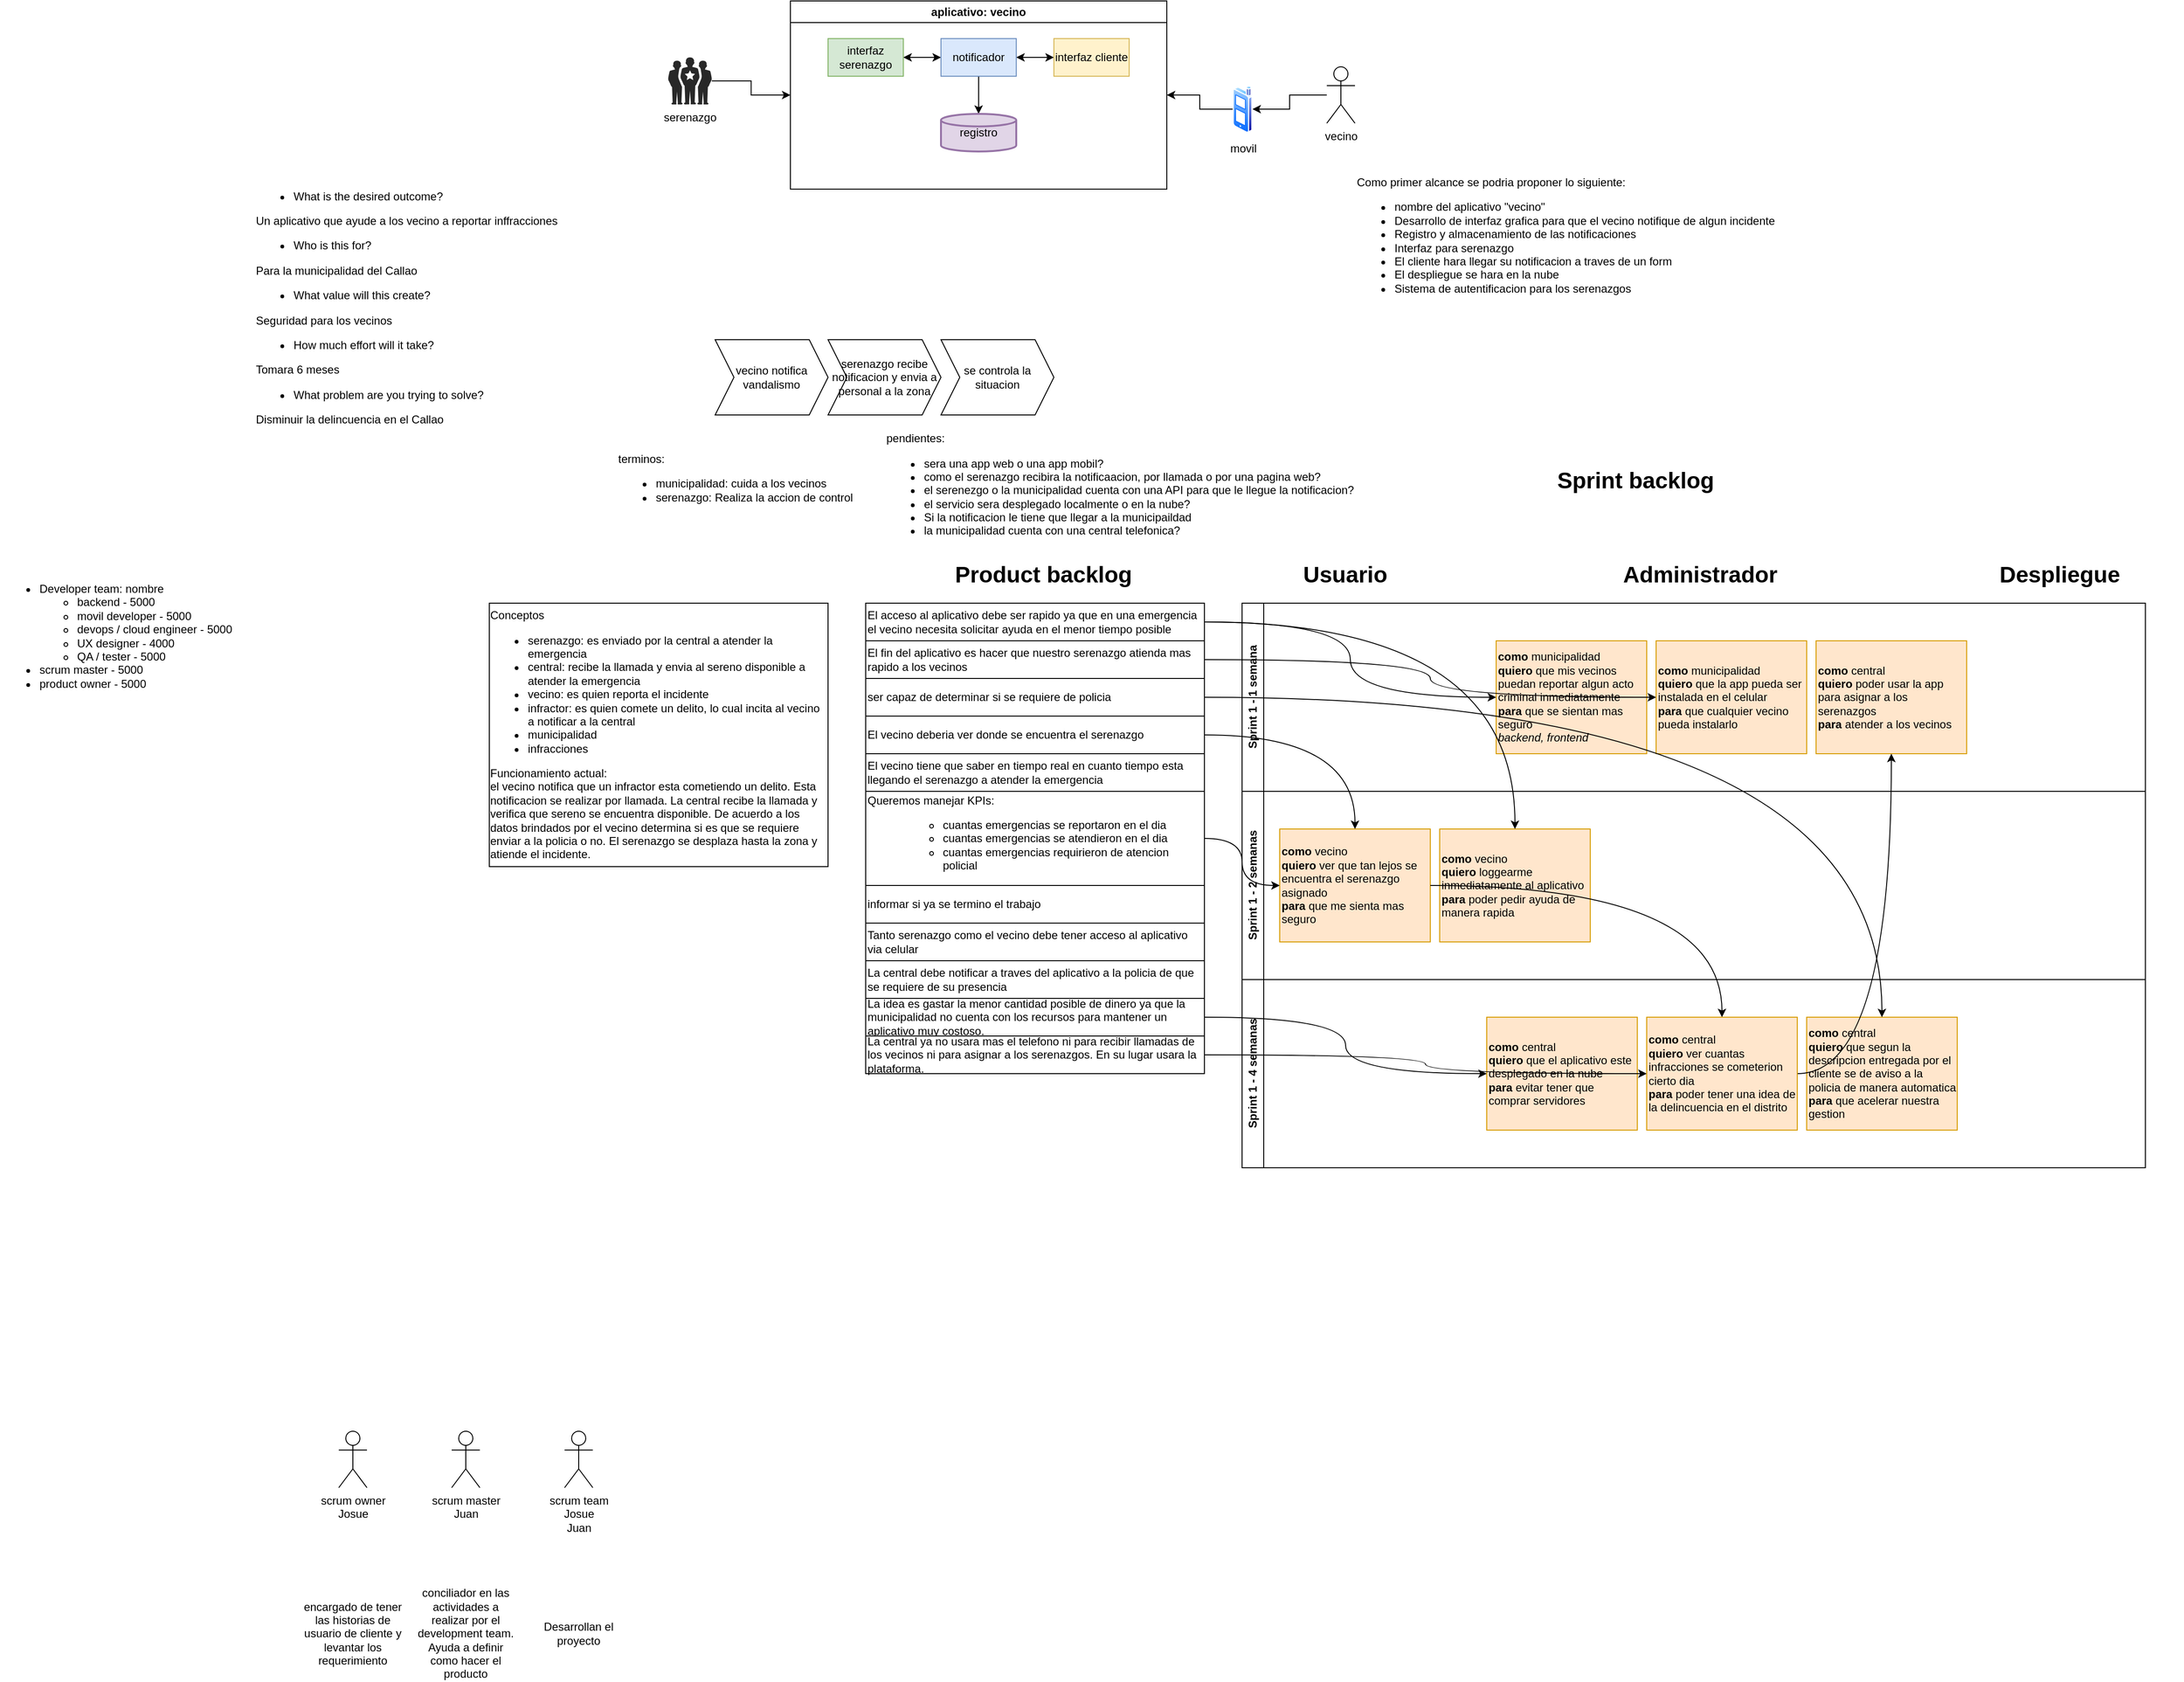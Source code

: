 <mxfile version="21.3.2" type="github">
  <diagram name="Página-1" id="Bkhv1BzIpxXXVQEzDvKO">
    <mxGraphModel dx="1635" dy="463" grid="1" gridSize="10" guides="0" tooltips="1" connect="1" arrows="1" fold="1" page="1" pageScale="1" pageWidth="827" pageHeight="1169" math="0" shadow="0">
      <root>
        <mxCell id="0" />
        <mxCell id="1" parent="0" />
        <mxCell id="rcJcJloOi9SXId4dmmQ6-50" style="edgeStyle=orthogonalEdgeStyle;rounded=0;orthogonalLoop=1;jettySize=auto;html=1;" parent="1" source="rcJcJloOi9SXId4dmmQ6-2" target="rcJcJloOi9SXId4dmmQ6-9" edge="1">
          <mxGeometry relative="1" as="geometry" />
        </mxCell>
        <mxCell id="rcJcJloOi9SXId4dmmQ6-2" value="vecino" style="shape=umlActor;verticalLabelPosition=bottom;verticalAlign=top;html=1;outlineConnect=0;" parent="1" vertex="1">
          <mxGeometry x="730" y="110" width="30" height="60" as="geometry" />
        </mxCell>
        <mxCell id="rcJcJloOi9SXId4dmmQ6-51" style="edgeStyle=orthogonalEdgeStyle;rounded=0;orthogonalLoop=1;jettySize=auto;html=1;" parent="1" source="rcJcJloOi9SXId4dmmQ6-9" target="rcJcJloOi9SXId4dmmQ6-41" edge="1">
          <mxGeometry relative="1" as="geometry" />
        </mxCell>
        <mxCell id="rcJcJloOi9SXId4dmmQ6-9" value="movil" style="image;aspect=fixed;perimeter=ellipsePerimeter;html=1;align=center;shadow=0;dashed=0;spacingTop=3;image=img/lib/active_directory/cell_phone.svg;" parent="1" vertex="1">
          <mxGeometry x="630" y="130" width="21" height="50" as="geometry" />
        </mxCell>
        <mxCell id="rcJcJloOi9SXId4dmmQ6-26" value="vecino notifica vandalismo" style="shape=step;perimeter=stepPerimeter;whiteSpace=wrap;html=1;fixedSize=1;" parent="1" vertex="1">
          <mxGeometry x="80" y="400" width="120" height="80" as="geometry" />
        </mxCell>
        <mxCell id="rcJcJloOi9SXId4dmmQ6-27" value="serenazgo recibe notificacion y envia a personal a la zona" style="shape=step;perimeter=stepPerimeter;whiteSpace=wrap;html=1;fixedSize=1;" parent="1" vertex="1">
          <mxGeometry x="200" y="400" width="120" height="80" as="geometry" />
        </mxCell>
        <mxCell id="rcJcJloOi9SXId4dmmQ6-28" value="se controla la situacion" style="shape=step;perimeter=stepPerimeter;whiteSpace=wrap;html=1;fixedSize=1;" parent="1" vertex="1">
          <mxGeometry x="320" y="400" width="120" height="80" as="geometry" />
        </mxCell>
        <mxCell id="rcJcJloOi9SXId4dmmQ6-36" value="pendientes:&lt;br&gt;&lt;ul&gt;&lt;li&gt;sera una app web o una app mobil?&lt;br&gt;&lt;/li&gt;&lt;li&gt;como el serenazgo recibira la notificaacion, por llamada o por una pagina web?&lt;/li&gt;&lt;li&gt;el serenezgo o la municipalidad cuenta con una API para que le llegue la notificacion?&lt;/li&gt;&lt;li&gt;el servicio sera desplegado localmente o en la nube?&lt;/li&gt;&lt;li&gt;Si la notificacion le tiene que llegar a la municipaildad&lt;/li&gt;&lt;li&gt;la municipalidad cuenta con una central telefonica?&amp;nbsp;&lt;/li&gt;&lt;/ul&gt;" style="text;html=1;align=left;verticalAlign=middle;resizable=0;points=[];autosize=1;strokeColor=none;fillColor=none;" parent="1" vertex="1">
          <mxGeometry x="260" y="490" width="520" height="140" as="geometry" />
        </mxCell>
        <mxCell id="rcJcJloOi9SXId4dmmQ6-40" value="terminos:&lt;br&gt;&lt;ul&gt;&lt;li&gt;municipalidad: cuida a los vecinos&lt;/li&gt;&lt;li&gt;serenazgo: Realiza la accion de control&lt;/li&gt;&lt;/ul&gt;" style="text;html=1;align=left;verticalAlign=middle;resizable=0;points=[];autosize=1;strokeColor=none;fillColor=none;" parent="1" vertex="1">
          <mxGeometry x="-25" y="513" width="270" height="80" as="geometry" />
        </mxCell>
        <mxCell id="rcJcJloOi9SXId4dmmQ6-41" value="aplicativo: vecino" style="swimlane;whiteSpace=wrap;html=1;" parent="1" vertex="1">
          <mxGeometry x="160" y="40" width="400" height="200" as="geometry" />
        </mxCell>
        <mxCell id="rcJcJloOi9SXId4dmmQ6-44" value="" style="edgeStyle=orthogonalEdgeStyle;rounded=0;orthogonalLoop=1;jettySize=auto;html=1;startArrow=classic;startFill=1;" parent="rcJcJloOi9SXId4dmmQ6-41" source="rcJcJloOi9SXId4dmmQ6-42" target="rcJcJloOi9SXId4dmmQ6-43" edge="1">
          <mxGeometry relative="1" as="geometry" />
        </mxCell>
        <mxCell id="rcJcJloOi9SXId4dmmQ6-42" value="interfaz serenazgo" style="rounded=0;whiteSpace=wrap;html=1;fillColor=#d5e8d4;strokeColor=#82b366;" parent="rcJcJloOi9SXId4dmmQ6-41" vertex="1">
          <mxGeometry x="40" y="40" width="80" height="40" as="geometry" />
        </mxCell>
        <mxCell id="rcJcJloOi9SXId4dmmQ6-46" value="" style="edgeStyle=orthogonalEdgeStyle;rounded=0;orthogonalLoop=1;jettySize=auto;html=1;startArrow=classic;startFill=1;" parent="rcJcJloOi9SXId4dmmQ6-41" source="rcJcJloOi9SXId4dmmQ6-43" target="rcJcJloOi9SXId4dmmQ6-45" edge="1">
          <mxGeometry relative="1" as="geometry" />
        </mxCell>
        <mxCell id="rcJcJloOi9SXId4dmmQ6-58" style="edgeStyle=orthogonalEdgeStyle;rounded=0;orthogonalLoop=1;jettySize=auto;html=1;" parent="rcJcJloOi9SXId4dmmQ6-41" source="rcJcJloOi9SXId4dmmQ6-43" target="rcJcJloOi9SXId4dmmQ6-57" edge="1">
          <mxGeometry relative="1" as="geometry" />
        </mxCell>
        <mxCell id="rcJcJloOi9SXId4dmmQ6-43" value="notificador" style="rounded=0;whiteSpace=wrap;html=1;fillColor=#dae8fc;strokeColor=#6c8ebf;" parent="rcJcJloOi9SXId4dmmQ6-41" vertex="1">
          <mxGeometry x="160" y="40" width="80" height="40" as="geometry" />
        </mxCell>
        <mxCell id="rcJcJloOi9SXId4dmmQ6-45" value="interfaz cliente" style="rounded=0;whiteSpace=wrap;html=1;fillColor=#fff2cc;strokeColor=#d6b656;" parent="rcJcJloOi9SXId4dmmQ6-41" vertex="1">
          <mxGeometry x="280" y="40" width="80" height="40" as="geometry" />
        </mxCell>
        <mxCell id="rcJcJloOi9SXId4dmmQ6-57" value="registro" style="strokeWidth=2;html=1;shape=mxgraph.flowchart.database;whiteSpace=wrap;fillColor=#e1d5e7;strokeColor=#9673a6;" parent="rcJcJloOi9SXId4dmmQ6-41" vertex="1">
          <mxGeometry x="160" y="120" width="80" height="40" as="geometry" />
        </mxCell>
        <mxCell id="rcJcJloOi9SXId4dmmQ6-48" style="edgeStyle=orthogonalEdgeStyle;rounded=0;orthogonalLoop=1;jettySize=auto;html=1;" parent="1" source="rcJcJloOi9SXId4dmmQ6-47" target="rcJcJloOi9SXId4dmmQ6-41" edge="1">
          <mxGeometry relative="1" as="geometry" />
        </mxCell>
        <mxCell id="rcJcJloOi9SXId4dmmQ6-47" value="serenazgo" style="verticalLabelPosition=bottom;sketch=0;html=1;fillColor=#282828;strokeColor=none;verticalAlign=top;pointerEvents=1;align=center;shape=mxgraph.cisco_safe.people_places_things_icons.icon1;" parent="1" vertex="1">
          <mxGeometry x="30" y="100" width="46.5" height="50" as="geometry" />
        </mxCell>
        <mxCell id="rcJcJloOi9SXId4dmmQ6-56" value="&lt;div&gt;Como primer alcance se podria proponer lo siguiente:&lt;/div&gt;&lt;div&gt;&lt;ul&gt;&lt;li&gt;nombre del aplicativo &quot;vecino&quot;&lt;/li&gt;&lt;li&gt;Desarrollo de interfaz grafica para que el vecino notifique de algun incidente&lt;/li&gt;&lt;li&gt;Registro y almacenamiento de las notificaciones&lt;/li&gt;&lt;li&gt;Interfaz para serenazgo&lt;/li&gt;&lt;li&gt;El cliente hara llegar su notificacion a traves de un form&lt;/li&gt;&lt;li&gt;El despliegue se hara en la nube&lt;/li&gt;&lt;li&gt;Sistema de autentificacion para los serenazgos&lt;/li&gt;&lt;/ul&gt;&lt;/div&gt;" style="text;html=1;align=left;verticalAlign=middle;resizable=0;points=[];autosize=1;strokeColor=none;fillColor=none;" parent="1" vertex="1">
          <mxGeometry x="760" y="220" width="470" height="150" as="geometry" />
        </mxCell>
        <mxCell id="HjE2S8ZvpKFxGUU12qkj-8" value="&lt;h1&gt;Product backlog&lt;/h1&gt;" style="text;html=1;strokeColor=none;fillColor=none;spacing=5;spacingTop=-20;whiteSpace=wrap;overflow=hidden;rounded=0;" parent="1" vertex="1">
          <mxGeometry x="330" y="630" width="200" height="120" as="geometry" />
        </mxCell>
        <mxCell id="HjE2S8ZvpKFxGUU12qkj-11" value="&lt;h1&gt;Sprint backlog&lt;/h1&gt;" style="text;html=1;strokeColor=none;fillColor=none;spacing=5;spacingTop=-20;whiteSpace=wrap;overflow=hidden;rounded=0;" parent="1" vertex="1">
          <mxGeometry x="970" y="530" width="200" height="120" as="geometry" />
        </mxCell>
        <mxCell id="HjE2S8ZvpKFxGUU12qkj-13" value="&lt;div style=&quot;text-align: left;&quot;&gt;Conceptos&lt;/div&gt;&lt;ul style=&quot;border-color: var(--border-color); text-align: left;&quot;&gt;&lt;li&gt;&lt;span style=&quot;background-color: initial;&quot;&gt;serenazgo: es enviado por la central a atender la emergencia&lt;/span&gt;&lt;br&gt;&lt;/li&gt;&lt;li&gt;&lt;span style=&quot;background-color: initial;&quot;&gt;central: recibe la llamada y envia al sereno disponible a atender la emergencia&lt;/span&gt;&lt;br&gt;&lt;/li&gt;&lt;li&gt;&lt;span style=&quot;background-color: initial;&quot;&gt;vecino: es quien reporta el incidente&lt;/span&gt;&lt;br&gt;&lt;/li&gt;&lt;li&gt;&lt;span style=&quot;background-color: initial;&quot;&gt;infractor: es quien comete un delito, lo cual incita al vecino a notificar a la central&lt;/span&gt;&lt;br&gt;&lt;/li&gt;&lt;li&gt;&lt;span style=&quot;background-color: initial;&quot;&gt;municipalidad&lt;/span&gt;&lt;br&gt;&lt;/li&gt;&lt;li&gt;infracciones&lt;/li&gt;&lt;/ul&gt;&lt;div style=&quot;text-align: left;&quot;&gt;&lt;span style=&quot;background-color: initial;&quot;&gt;Funcionamiento actual:&lt;/span&gt;&lt;/div&gt;&lt;div style=&quot;text-align: left;&quot;&gt;&lt;span style=&quot;background-color: initial;&quot;&gt;el vecino notifica que un infractor esta cometiendo un delito. Esta notificacion se realizar por llamada. La central recibe la llamada y verifica que sereno se encuentra disponible. De acuerdo a los datos brindados por el vecino determina si es que se requiere enviar a la policia o no. El serenazgo se desplaza hasta la zona y atiende el incidente.&amp;nbsp;&lt;/span&gt;&lt;/div&gt;" style="rounded=0;whiteSpace=wrap;html=1;" parent="1" vertex="1">
          <mxGeometry x="-160" y="680" width="360" height="280" as="geometry" />
        </mxCell>
        <mxCell id="HjE2S8ZvpKFxGUU12qkj-19" value="Sprint 1 - 1 semana" style="swimlane;horizontal=0;whiteSpace=wrap;html=1;" parent="1" vertex="1">
          <mxGeometry x="640" y="680" width="960" height="200" as="geometry" />
        </mxCell>
        <mxCell id="HjE2S8ZvpKFxGUU12qkj-26" value="&lt;b&gt;como&lt;/b&gt; municipalidad&lt;br&gt;&lt;b&gt;quiero&lt;/b&gt; que la app pueda ser instalada en el celular&lt;br&gt;&lt;b&gt;para&lt;/b&gt; que cualquier vecino pueda instalarlo" style="rounded=0;whiteSpace=wrap;html=1;align=left;fillColor=#ffe6cc;strokeColor=#d79b00;" parent="HjE2S8ZvpKFxGUU12qkj-19" vertex="1">
          <mxGeometry x="440" y="40" width="160" height="120" as="geometry" />
        </mxCell>
        <mxCell id="HjE2S8ZvpKFxGUU12qkj-1" value="&lt;b&gt;como&lt;/b&gt; municipalidad&lt;br&gt;&lt;b&gt;quiero&lt;/b&gt; que mis vecinos puedan reportar algun acto criminal inmediatamente&lt;br&gt;&lt;b&gt;para&lt;/b&gt; que se sientan mas seguro&lt;br&gt;&lt;i&gt;backend, frontend&lt;/i&gt;" style="rounded=0;whiteSpace=wrap;html=1;align=left;fillColor=#ffe6cc;strokeColor=#d79b00;" parent="HjE2S8ZvpKFxGUU12qkj-19" vertex="1">
          <mxGeometry x="270" y="40" width="160" height="120" as="geometry" />
        </mxCell>
        <mxCell id="HjE2S8ZvpKFxGUU12qkj-105" value="&lt;b&gt;como&lt;/b&gt; central&lt;br&gt;&lt;b&gt;quiero&lt;/b&gt;&amp;nbsp;poder usar la app para asignar a los serenazgos&lt;br&gt;&lt;b&gt;para&lt;/b&gt; atender a los vecinos" style="rounded=0;whiteSpace=wrap;html=1;align=left;fillColor=#ffe6cc;strokeColor=#d79b00;" parent="HjE2S8ZvpKFxGUU12qkj-19" vertex="1">
          <mxGeometry x="610" y="40" width="160" height="120" as="geometry" />
        </mxCell>
        <mxCell id="HjE2S8ZvpKFxGUU12qkj-20" value="Sprint 1 - 2 semanas" style="swimlane;horizontal=0;whiteSpace=wrap;html=1;" parent="1" vertex="1">
          <mxGeometry x="640" y="880" width="960" height="200" as="geometry" />
        </mxCell>
        <mxCell id="HjE2S8ZvpKFxGUU12qkj-25" value="&lt;b&gt;como&lt;/b&gt; vecino&lt;br&gt;&lt;b&gt;quiero&lt;/b&gt; loggearme inmediatamente al aplicativo&lt;br&gt;&lt;b&gt;para&lt;/b&gt; poder pedir ayuda de manera rapida" style="rounded=0;whiteSpace=wrap;html=1;align=left;fillColor=#ffe6cc;strokeColor=#d79b00;" parent="HjE2S8ZvpKFxGUU12qkj-20" vertex="1">
          <mxGeometry x="210" y="40" width="160" height="120" as="geometry" />
        </mxCell>
        <mxCell id="HjE2S8ZvpKFxGUU12qkj-24" value="&lt;b&gt;como&lt;/b&gt; vecino&lt;br&gt;&lt;b&gt;quiero&lt;/b&gt;&amp;nbsp;ver que tan lejos se encuentra el serenazgo asignado&lt;br&gt;&lt;b&gt;para&lt;/b&gt; que me sienta mas seguro" style="rounded=0;whiteSpace=wrap;html=1;align=left;fillColor=#ffe6cc;strokeColor=#d79b00;" parent="HjE2S8ZvpKFxGUU12qkj-20" vertex="1">
          <mxGeometry x="40" y="40" width="160" height="120" as="geometry" />
        </mxCell>
        <mxCell id="HjE2S8ZvpKFxGUU12qkj-21" value="Sprint 1 - 4 semanas" style="swimlane;horizontal=0;whiteSpace=wrap;html=1;" parent="1" vertex="1">
          <mxGeometry x="640" y="1080" width="960" height="200" as="geometry" />
        </mxCell>
        <mxCell id="HjE2S8ZvpKFxGUU12qkj-15" value="&lt;b&gt;como&lt;/b&gt; central&lt;br&gt;&lt;b&gt;quiero&lt;/b&gt;&amp;nbsp;que el aplicativo este desplegado en la nube&lt;br&gt;&lt;b&gt;para&lt;/b&gt; evitar tener que comprar servidores" style="rounded=0;whiteSpace=wrap;html=1;align=left;fillColor=#ffe6cc;strokeColor=#d79b00;" parent="HjE2S8ZvpKFxGUU12qkj-21" vertex="1">
          <mxGeometry x="260" y="40" width="160" height="120" as="geometry" />
        </mxCell>
        <mxCell id="HjE2S8ZvpKFxGUU12qkj-102" value="&lt;b&gt;como&lt;/b&gt; central&lt;br&gt;&lt;b&gt;quiero&lt;/b&gt; que segun la descripcion entregada por el cliente se de aviso a la policia de manera automatica&lt;br&gt;&lt;b&gt;para&lt;/b&gt; que acelerar nuestra gestion" style="rounded=0;whiteSpace=wrap;html=1;align=left;fillColor=#ffe6cc;strokeColor=#d79b00;" parent="HjE2S8ZvpKFxGUU12qkj-21" vertex="1">
          <mxGeometry x="600" y="40" width="160" height="120" as="geometry" />
        </mxCell>
        <mxCell id="HjE2S8ZvpKFxGUU12qkj-86" style="rounded=0;orthogonalLoop=1;jettySize=auto;html=1;edgeStyle=orthogonalEdgeStyle;curved=1;" parent="1" source="HjE2S8ZvpKFxGUU12qkj-85" target="HjE2S8ZvpKFxGUU12qkj-1" edge="1">
          <mxGeometry relative="1" as="geometry" />
        </mxCell>
        <mxCell id="HjE2S8ZvpKFxGUU12qkj-100" style="edgeStyle=orthogonalEdgeStyle;rounded=0;orthogonalLoop=1;jettySize=auto;html=1;curved=1;" parent="1" source="HjE2S8ZvpKFxGUU12qkj-85" target="HjE2S8ZvpKFxGUU12qkj-25" edge="1">
          <mxGeometry relative="1" as="geometry" />
        </mxCell>
        <mxCell id="HjE2S8ZvpKFxGUU12qkj-85" value="&lt;span style=&quot;background-color: initial;&quot;&gt;El acceso al aplicativo debe ser rapido ya que en una emergencia el vecino necesita solicitar ayuda en el menor tiempo posible&lt;/span&gt;" style="rounded=0;whiteSpace=wrap;html=1;align=left;" parent="1" vertex="1">
          <mxGeometry x="240" y="680" width="360" height="40" as="geometry" />
        </mxCell>
        <mxCell id="HjE2S8ZvpKFxGUU12qkj-95" style="edgeStyle=orthogonalEdgeStyle;rounded=0;orthogonalLoop=1;jettySize=auto;html=1;curved=1;" parent="1" source="HjE2S8ZvpKFxGUU12qkj-87" target="HjE2S8ZvpKFxGUU12qkj-26" edge="1">
          <mxGeometry relative="1" as="geometry" />
        </mxCell>
        <mxCell id="HjE2S8ZvpKFxGUU12qkj-87" value="El fin del aplicativo es hacer que nuestro serenazgo atienda mas rapido a los vecinos" style="rounded=0;whiteSpace=wrap;html=1;align=left;" parent="1" vertex="1">
          <mxGeometry x="240" y="720" width="360" height="40" as="geometry" />
        </mxCell>
        <mxCell id="HjE2S8ZvpKFxGUU12qkj-103" style="edgeStyle=orthogonalEdgeStyle;rounded=0;orthogonalLoop=1;jettySize=auto;html=1;curved=1;" parent="1" source="HjE2S8ZvpKFxGUU12qkj-88" target="HjE2S8ZvpKFxGUU12qkj-102" edge="1">
          <mxGeometry relative="1" as="geometry" />
        </mxCell>
        <mxCell id="HjE2S8ZvpKFxGUU12qkj-88" value="&lt;div&gt;ser capaz de determinar si se requiere de policia&lt;/div&gt;" style="rounded=0;whiteSpace=wrap;html=1;align=left;" parent="1" vertex="1">
          <mxGeometry x="240" y="760" width="360" height="40" as="geometry" />
        </mxCell>
        <mxCell id="HjE2S8ZvpKFxGUU12qkj-97" style="edgeStyle=orthogonalEdgeStyle;rounded=0;orthogonalLoop=1;jettySize=auto;html=1;curved=1;" parent="1" source="HjE2S8ZvpKFxGUU12qkj-89" target="HjE2S8ZvpKFxGUU12qkj-24" edge="1">
          <mxGeometry relative="1" as="geometry" />
        </mxCell>
        <mxCell id="HjE2S8ZvpKFxGUU12qkj-89" value="&lt;span style=&quot;background-color: initial;&quot;&gt;El vecino deberia ver donde se encuentra el serenazgo&lt;/span&gt;" style="rounded=0;whiteSpace=wrap;html=1;align=left;" parent="1" vertex="1">
          <mxGeometry x="240" y="800" width="360" height="40" as="geometry" />
        </mxCell>
        <mxCell id="HjE2S8ZvpKFxGUU12qkj-90" value="&lt;div&gt;El vecino tiene que saber en tiempo real en cuanto tiempo esta llegando el serenazgo a atender la emergencia&lt;/div&gt;" style="rounded=0;whiteSpace=wrap;html=1;align=left;" parent="1" vertex="1">
          <mxGeometry x="240" y="840" width="360" height="40" as="geometry" />
        </mxCell>
        <mxCell id="HjE2S8ZvpKFxGUU12qkj-96" style="edgeStyle=orthogonalEdgeStyle;rounded=0;orthogonalLoop=1;jettySize=auto;html=1;curved=1;" parent="1" source="HjE2S8ZvpKFxGUU12qkj-24" target="HjE2S8ZvpKFxGUU12qkj-23" edge="1">
          <mxGeometry relative="1" as="geometry" />
        </mxCell>
        <mxCell id="HjE2S8ZvpKFxGUU12qkj-91" value="&lt;span style=&quot;background-color: initial;&quot;&gt;Queremos manejar KPIs:&lt;/span&gt;&lt;br&gt;&lt;ul style=&quot;border-color: var(--border-color);&quot;&gt;&lt;ul style=&quot;border-color: var(--border-color);&quot;&gt;&lt;li style=&quot;border-color: var(--border-color);&quot;&gt;cuantas emergencias se reportaron en el dia&lt;/li&gt;&lt;li style=&quot;border-color: var(--border-color);&quot;&gt;cuantas emergencias se atendieron en el dia&lt;/li&gt;&lt;li style=&quot;border-color: var(--border-color);&quot;&gt;cuantas emergencias requirieron de atencion policial&lt;/li&gt;&lt;/ul&gt;&lt;/ul&gt;" style="rounded=0;whiteSpace=wrap;html=1;align=left;" parent="1" vertex="1">
          <mxGeometry x="240" y="880" width="360" height="100" as="geometry" />
        </mxCell>
        <mxCell id="HjE2S8ZvpKFxGUU12qkj-92" value="&lt;span style=&quot;background-color: initial;&quot;&gt;informar si ya se termino el trabajo&lt;/span&gt;" style="rounded=0;whiteSpace=wrap;html=1;align=left;" parent="1" vertex="1">
          <mxGeometry x="240" y="980" width="360" height="40" as="geometry" />
        </mxCell>
        <mxCell id="HjE2S8ZvpKFxGUU12qkj-93" value="&lt;span style=&quot;background-color: initial;&quot;&gt;Tanto serenazgo como el vecino debe tener acceso al aplicativo via celular&lt;/span&gt;" style="rounded=0;whiteSpace=wrap;html=1;align=left;" parent="1" vertex="1">
          <mxGeometry x="240" y="1020" width="360" height="40" as="geometry" />
        </mxCell>
        <mxCell id="HjE2S8ZvpKFxGUU12qkj-94" value="La central debe notificar a traves del aplicativo a la policia de que se requiere de su presencia" style="rounded=0;whiteSpace=wrap;html=1;align=left;" parent="1" vertex="1">
          <mxGeometry x="240" y="1060" width="360" height="40" as="geometry" />
        </mxCell>
        <mxCell id="HjE2S8ZvpKFxGUU12qkj-99" style="edgeStyle=orthogonalEdgeStyle;rounded=0;orthogonalLoop=1;jettySize=auto;html=1;curved=1;" parent="1" source="HjE2S8ZvpKFxGUU12qkj-98" target="HjE2S8ZvpKFxGUU12qkj-15" edge="1">
          <mxGeometry relative="1" as="geometry" />
        </mxCell>
        <mxCell id="HjE2S8ZvpKFxGUU12qkj-98" value="La idea es gastar la menor cantidad posible de dinero ya que la municipalidad no cuenta con los recursos para mantener un aplicativo muy costoso." style="rounded=0;whiteSpace=wrap;html=1;align=left;" parent="1" vertex="1">
          <mxGeometry x="240" y="1100" width="360" height="40" as="geometry" />
        </mxCell>
        <mxCell id="HjE2S8ZvpKFxGUU12qkj-106" style="edgeStyle=orthogonalEdgeStyle;rounded=0;orthogonalLoop=1;jettySize=auto;html=1;curved=1;" parent="1" source="HjE2S8ZvpKFxGUU12qkj-23" target="HjE2S8ZvpKFxGUU12qkj-105" edge="1">
          <mxGeometry relative="1" as="geometry" />
        </mxCell>
        <mxCell id="HjE2S8ZvpKFxGUU12qkj-104" value="La central ya no usara mas el telefono ni para recibir llamadas de los vecinos ni para asignar a los serenazgos. En su lugar usara la plataforma." style="rounded=0;whiteSpace=wrap;html=1;align=left;" parent="1" vertex="1">
          <mxGeometry x="240" y="1140" width="360" height="40" as="geometry" />
        </mxCell>
        <mxCell id="HjE2S8ZvpKFxGUU12qkj-109" value="&lt;h1&gt;Despliegue&lt;/h1&gt;" style="text;html=1;strokeColor=none;fillColor=none;spacing=5;spacingTop=-20;whiteSpace=wrap;overflow=hidden;rounded=0;" parent="1" vertex="1">
          <mxGeometry x="1440" y="630" width="200" height="120" as="geometry" />
        </mxCell>
        <mxCell id="HjE2S8ZvpKFxGUU12qkj-110" value="&lt;h1&gt;Administrador&lt;/h1&gt;" style="text;html=1;strokeColor=none;fillColor=none;spacing=5;spacingTop=-20;whiteSpace=wrap;overflow=hidden;rounded=0;" parent="1" vertex="1">
          <mxGeometry x="1040" y="630" width="200" height="120" as="geometry" />
        </mxCell>
        <mxCell id="HjE2S8ZvpKFxGUU12qkj-111" value="&lt;h1&gt;Usuario&lt;/h1&gt;" style="text;html=1;strokeColor=none;fillColor=none;spacing=5;spacingTop=-20;whiteSpace=wrap;overflow=hidden;rounded=0;" parent="1" vertex="1">
          <mxGeometry x="700" y="630" width="200" height="120" as="geometry" />
        </mxCell>
        <mxCell id="HjE2S8ZvpKFxGUU12qkj-112" value="" style="edgeStyle=orthogonalEdgeStyle;rounded=0;orthogonalLoop=1;jettySize=auto;html=1;curved=1;" parent="1" source="HjE2S8ZvpKFxGUU12qkj-91" target="HjE2S8ZvpKFxGUU12qkj-24" edge="1">
          <mxGeometry relative="1" as="geometry">
            <mxPoint x="600" y="930" as="sourcePoint" />
            <mxPoint x="1020" y="1130" as="targetPoint" />
          </mxGeometry>
        </mxCell>
        <mxCell id="HjE2S8ZvpKFxGUU12qkj-113" value="" style="edgeStyle=orthogonalEdgeStyle;rounded=0;orthogonalLoop=1;jettySize=auto;html=1;curved=1;" parent="1" source="HjE2S8ZvpKFxGUU12qkj-104" target="HjE2S8ZvpKFxGUU12qkj-23" edge="1">
          <mxGeometry relative="1" as="geometry">
            <mxPoint x="600" y="1160" as="sourcePoint" />
            <mxPoint x="1370" y="830" as="targetPoint" />
          </mxGeometry>
        </mxCell>
        <mxCell id="HjE2S8ZvpKFxGUU12qkj-23" value="&lt;b&gt;como&lt;/b&gt;&amp;nbsp;central&lt;br&gt;&lt;b&gt;quiero&lt;/b&gt; ver cuantas infracciones se cometerion cierto dia&lt;br&gt;&lt;b&gt;para&lt;/b&gt;&amp;nbsp;poder tener una idea de la delincuencia en el distrito" style="rounded=0;whiteSpace=wrap;html=1;align=left;fillColor=#ffe6cc;strokeColor=#d79b00;" parent="1" vertex="1">
          <mxGeometry x="1070" y="1120" width="160" height="120" as="geometry" />
        </mxCell>
        <mxCell id="7CWXTSbd9xAtPU0QStJo-1" value="&lt;ul&gt;&lt;li&gt;What is the desired outcome?&amp;nbsp;&lt;/li&gt;&lt;/ul&gt;&lt;div&gt;Un aplicativo que ayude a los vecino a reportar inffracciones&lt;/div&gt;&lt;ul&gt;&lt;li&gt;Who is this for?&amp;nbsp;&lt;/li&gt;&lt;/ul&gt;&lt;div&gt;Para la municipalidad del Callao&lt;/div&gt;&lt;ul&gt;&lt;li&gt;What value will this create?&amp;nbsp;&lt;/li&gt;&lt;/ul&gt;&lt;div&gt;Seguridad para los vecinos&lt;/div&gt;&lt;ul&gt;&lt;li&gt;How much effort will it take?&lt;/li&gt;&lt;/ul&gt;&lt;div&gt;Tomara 6 meses&lt;/div&gt;&lt;ul&gt;&lt;li&gt;What problem are you trying to solve?&lt;br&gt;&lt;/li&gt;&lt;/ul&gt;&lt;div&gt;Disminuir la delincuencia en el Callao&lt;/div&gt;" style="text;html=1;align=left;verticalAlign=middle;resizable=0;points=[];autosize=1;strokeColor=none;fillColor=none;" parent="1" vertex="1">
          <mxGeometry x="-410" y="220" width="340" height="280" as="geometry" />
        </mxCell>
        <mxCell id="f2tMmFMn8u4zpyXFYxsQ-2" value="&lt;ul&gt;&lt;li&gt;Developer team: nombre&lt;/li&gt;&lt;ul&gt;&lt;li&gt;backend - 5000&lt;/li&gt;&lt;li&gt;movil developer - 5000&lt;/li&gt;&lt;li&gt;devops / cloud engineer - 5000&lt;/li&gt;&lt;li&gt;UX designer - 4000&lt;/li&gt;&lt;li&gt;QA / tester - 5000&lt;/li&gt;&lt;/ul&gt;&lt;li&gt;&lt;span style=&quot;background-color: initial;&quot;&gt;scrum master - 5000&lt;/span&gt;&lt;/li&gt;&lt;li&gt;product owner - 5000&lt;/li&gt;&lt;/ul&gt;&lt;span style=&quot;background-color: initial;&quot;&gt;&lt;/span&gt;" style="text;html=1;strokeColor=none;fillColor=none;align=left;verticalAlign=middle;whiteSpace=wrap;rounded=0;" parent="1" vertex="1">
          <mxGeometry x="-680" y="640" width="260" height="150" as="geometry" />
        </mxCell>
        <mxCell id="sjNVkHmS2LZbyqBBIwIx-2" value="scrum owner&lt;br&gt;Josue" style="shape=umlActor;verticalLabelPosition=bottom;verticalAlign=top;html=1;outlineConnect=0;" vertex="1" parent="1">
          <mxGeometry x="-320" y="1560" width="30" height="60" as="geometry" />
        </mxCell>
        <mxCell id="sjNVkHmS2LZbyqBBIwIx-3" value="scrum team&lt;br&gt;Josue&lt;br&gt;Juan" style="shape=umlActor;verticalLabelPosition=bottom;verticalAlign=top;html=1;outlineConnect=0;" vertex="1" parent="1">
          <mxGeometry x="-80" y="1560" width="30" height="60" as="geometry" />
        </mxCell>
        <mxCell id="sjNVkHmS2LZbyqBBIwIx-4" value="scrum master&lt;br&gt;Juan" style="shape=umlActor;verticalLabelPosition=bottom;verticalAlign=top;html=1;outlineConnect=0;" vertex="1" parent="1">
          <mxGeometry x="-200" y="1560" width="30" height="60" as="geometry" />
        </mxCell>
        <mxCell id="sjNVkHmS2LZbyqBBIwIx-10" value="encargado de tener las historias de usuario de cliente y levantar los requerimiento" style="text;html=1;strokeColor=none;fillColor=none;align=center;verticalAlign=middle;whiteSpace=wrap;rounded=0;" vertex="1" parent="1">
          <mxGeometry x="-360" y="1730" width="110" height="90" as="geometry" />
        </mxCell>
        <mxCell id="sjNVkHmS2LZbyqBBIwIx-11" value="conciliador en las actividades a realizar por el development team. Ayuda a definir como hacer el producto" style="text;html=1;strokeColor=none;fillColor=none;align=center;verticalAlign=middle;whiteSpace=wrap;rounded=0;" vertex="1" parent="1">
          <mxGeometry x="-240" y="1730" width="110" height="90" as="geometry" />
        </mxCell>
        <mxCell id="sjNVkHmS2LZbyqBBIwIx-12" value="Desarrollan el proyecto" style="text;html=1;strokeColor=none;fillColor=none;align=center;verticalAlign=middle;whiteSpace=wrap;rounded=0;" vertex="1" parent="1">
          <mxGeometry x="-120" y="1730" width="110" height="90" as="geometry" />
        </mxCell>
      </root>
    </mxGraphModel>
  </diagram>
</mxfile>
